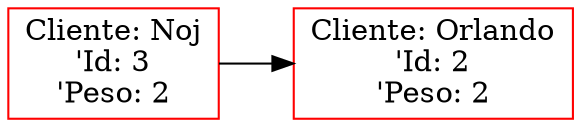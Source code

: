  digraph G {
 rankdir=LR;
 node0 [label="Cliente: Noj\n'Id: 3\n'Peso: 2", color="red", shape="rectangle"];
 node1 [label="Cliente: Orlando\n'Id: 2\n'Peso: 2", color="red", shape="rectangle"];
 node0 -> node1 [dir="forward"];
 }
